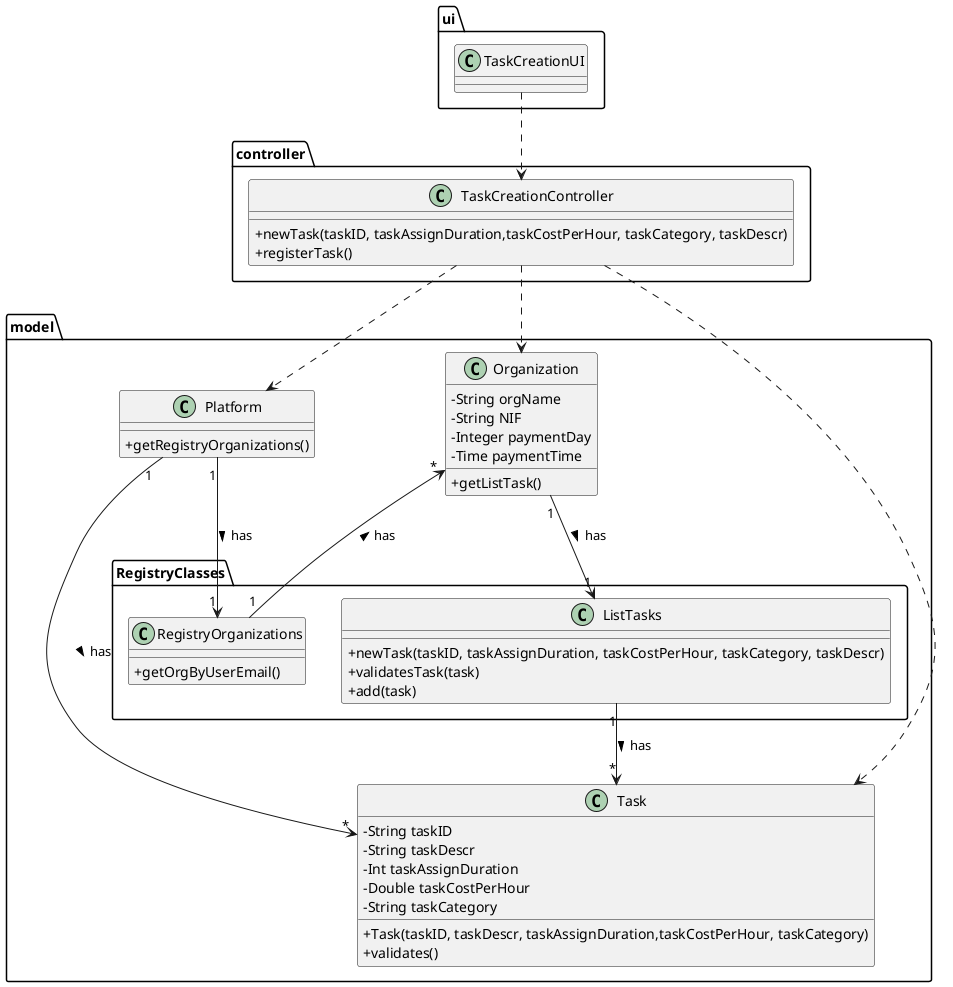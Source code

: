 @startuml
skinparam classAttributeIconSize 0
package ui{
class  TaskCreationUI{
}
}
package controller {
class TaskCreationController{
+newTask(taskID, taskAssignDuration,taskCostPerHour, taskCategory, taskDescr)
+registerTask()
}
}
package model{
class Platform{
+getRegistryOrganizations()
}
package RegistryClasses{
class RegistryOrganizations{
+getOrgByUserEmail()
}
class ListTasks{
+newTask(taskID, taskAssignDuration, taskCostPerHour, taskCategory, taskDescr)
+validatesTask(task)
+add(task)
}
}
class Organization{
- String orgName
- String NIF
- Integer paymentDay
- Time paymentTime
+getListTask()
}



class Task{
-String taskID
-String taskDescr
-Int taskAssignDuration
-Double taskCostPerHour
-String taskCategory
+Task(taskID, taskDescr, taskAssignDuration,taskCostPerHour, taskCategory)
+validates()
}

TaskCreationUI ..> TaskCreationController
TaskCreationController ..> Task
TaskCreationController ..> Organization
TaskCreationController ..> Platform
Platform "1" --> "1" RegistryOrganizations : has >
RegistryOrganizations "1" --> "*" Organization : has >
Organization "1" --> "1" ListTasks : has >
ListTasks "1" --> "*" Task : has >
Platform "1" -> "*" Task : has >




@enduml